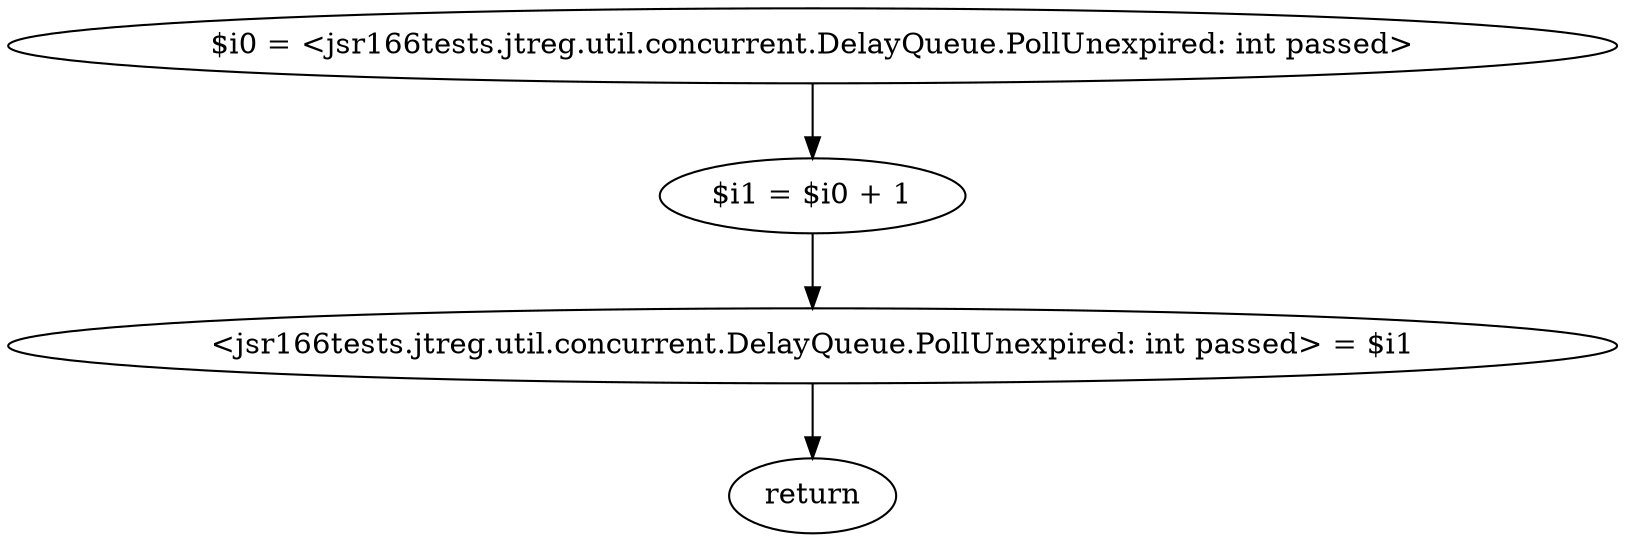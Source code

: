digraph "unitGraph" {
    "$i0 = <jsr166tests.jtreg.util.concurrent.DelayQueue.PollUnexpired: int passed>"
    "$i1 = $i0 + 1"
    "<jsr166tests.jtreg.util.concurrent.DelayQueue.PollUnexpired: int passed> = $i1"
    "return"
    "$i0 = <jsr166tests.jtreg.util.concurrent.DelayQueue.PollUnexpired: int passed>"->"$i1 = $i0 + 1";
    "$i1 = $i0 + 1"->"<jsr166tests.jtreg.util.concurrent.DelayQueue.PollUnexpired: int passed> = $i1";
    "<jsr166tests.jtreg.util.concurrent.DelayQueue.PollUnexpired: int passed> = $i1"->"return";
}
